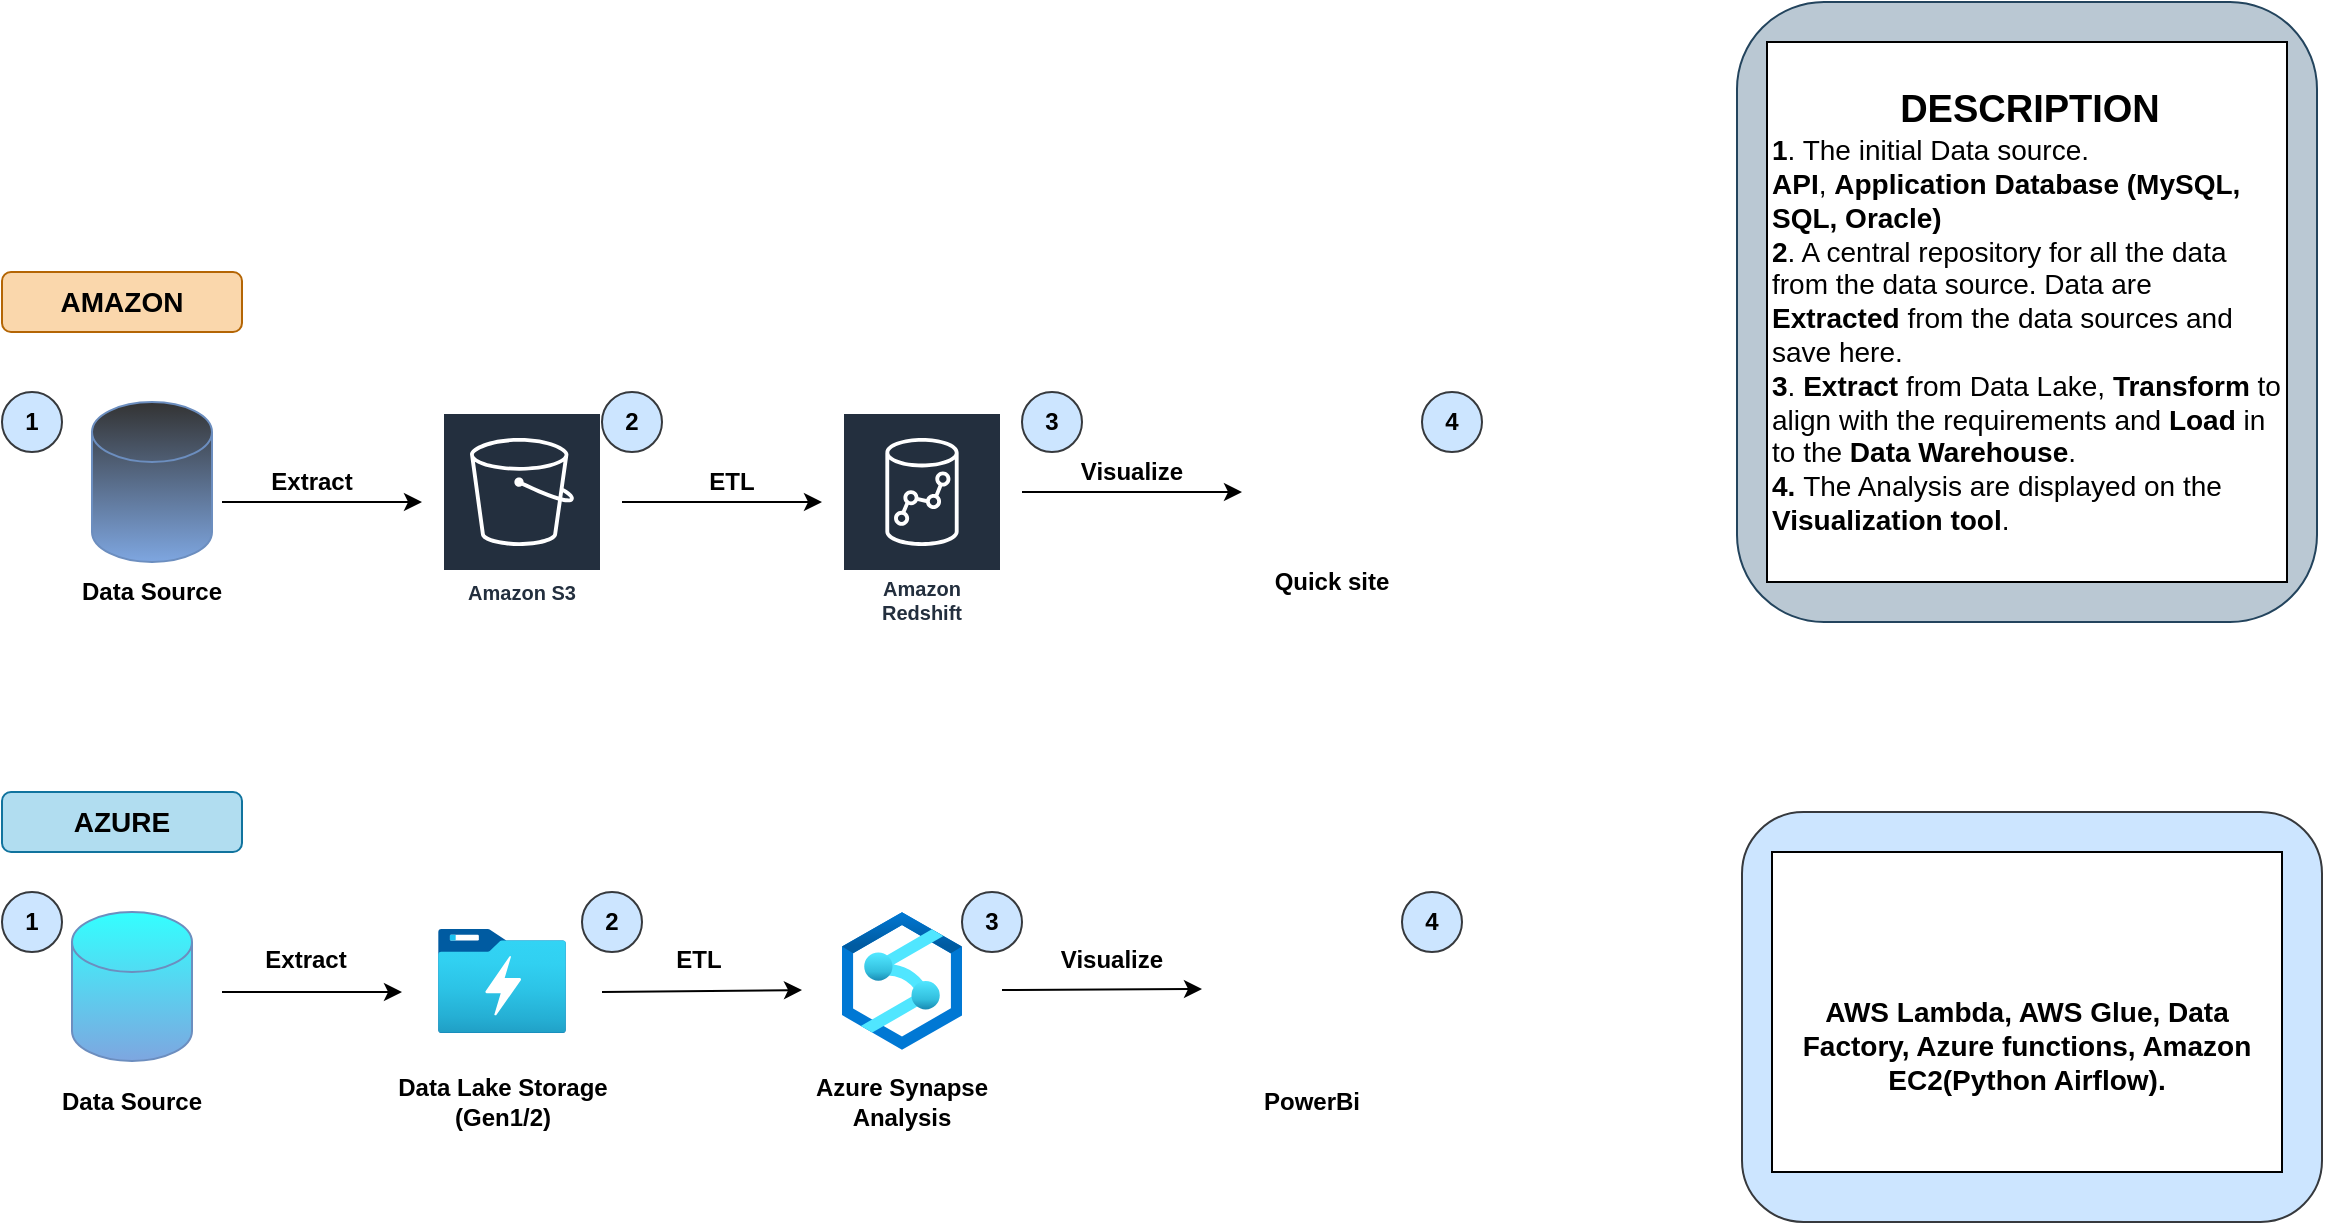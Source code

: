 <mxfile version="20.0.4" type="device"><diagram id="AHgBa52OuMjQc0CV04QL" name="Page-1"><mxGraphModel dx="1550" dy="830" grid="0" gridSize="10" guides="1" tooltips="1" connect="1" arrows="1" fold="1" page="1" pageScale="1" pageWidth="1654" pageHeight="1169" math="0" shadow="0"><root><mxCell id="0"/><mxCell id="1" parent="0"/><mxCell id="3dGUQJqNjWlsFNZAJB-D-3" value="" style="shape=cylinder3;whiteSpace=wrap;html=1;boundedLbl=1;backgroundOutline=1;size=15;fillColor=#333333;strokeColor=#6c8ebf;gradientColor=#7ea6e0;" vertex="1" parent="1"><mxGeometry x="325" y="445" width="60" height="80" as="geometry"/></mxCell><mxCell id="3dGUQJqNjWlsFNZAJB-D-4" value="&lt;b&gt;Data Source&lt;/b&gt;" style="text;html=1;strokeColor=none;fillColor=none;align=center;verticalAlign=middle;whiteSpace=wrap;rounded=0;" vertex="1" parent="1"><mxGeometry x="310" y="525" width="90" height="30" as="geometry"/></mxCell><mxCell id="3dGUQJqNjWlsFNZAJB-D-5" value="Amazon Redshift" style="sketch=0;outlineConnect=0;fontColor=#232F3E;gradientColor=none;strokeColor=#ffffff;fillColor=#232F3E;dashed=0;verticalLabelPosition=middle;verticalAlign=bottom;align=center;html=1;whiteSpace=wrap;fontSize=10;fontStyle=1;spacing=3;shape=mxgraph.aws4.productIcon;prIcon=mxgraph.aws4.redshift;" vertex="1" parent="1"><mxGeometry x="700" y="450" width="80" height="110" as="geometry"/></mxCell><mxCell id="3dGUQJqNjWlsFNZAJB-D-6" value="Amazon S3" style="sketch=0;outlineConnect=0;fontColor=#232F3E;gradientColor=none;strokeColor=#ffffff;fillColor=#232F3E;dashed=0;verticalLabelPosition=middle;verticalAlign=bottom;align=center;html=1;whiteSpace=wrap;fontSize=10;fontStyle=1;spacing=3;shape=mxgraph.aws4.productIcon;prIcon=mxgraph.aws4.s3;" vertex="1" parent="1"><mxGeometry x="500" y="450" width="80" height="100" as="geometry"/></mxCell><mxCell id="3dGUQJqNjWlsFNZAJB-D-7" value="" style="endArrow=classic;html=1;rounded=0;" edge="1" parent="1"><mxGeometry width="50" height="50" relative="1" as="geometry"><mxPoint x="390" y="495" as="sourcePoint"/><mxPoint x="490" y="495" as="targetPoint"/></mxGeometry></mxCell><mxCell id="3dGUQJqNjWlsFNZAJB-D-8" value="&lt;b&gt;Extract&lt;/b&gt;" style="text;html=1;strokeColor=none;fillColor=none;align=center;verticalAlign=middle;whiteSpace=wrap;rounded=0;" vertex="1" parent="1"><mxGeometry x="390" y="470" width="90" height="30" as="geometry"/></mxCell><mxCell id="3dGUQJqNjWlsFNZAJB-D-9" value="&lt;b&gt;ETL&lt;/b&gt;" style="text;html=1;strokeColor=none;fillColor=none;align=center;verticalAlign=middle;whiteSpace=wrap;rounded=0;" vertex="1" parent="1"><mxGeometry x="600" y="475" width="90" height="20" as="geometry"/></mxCell><mxCell id="3dGUQJqNjWlsFNZAJB-D-10" value="" style="endArrow=classic;html=1;rounded=0;entryX=1;entryY=1;entryDx=0;entryDy=0;entryPerimeter=0;" edge="1" parent="1" target="3dGUQJqNjWlsFNZAJB-D-9"><mxGeometry width="50" height="50" relative="1" as="geometry"><mxPoint x="590" y="495" as="sourcePoint"/><mxPoint x="500" y="505" as="targetPoint"/></mxGeometry></mxCell><mxCell id="3dGUQJqNjWlsFNZAJB-D-11" value="" style="rounded=1;whiteSpace=wrap;html=1;fillColor=#bac8d3;strokeColor=#23445d;" vertex="1" parent="1"><mxGeometry x="1147.5" y="245" width="290" height="310" as="geometry"/></mxCell><mxCell id="3dGUQJqNjWlsFNZAJB-D-13" value="&lt;div style=&quot;text-align: center;&quot;&gt;&lt;b style=&quot;background-color: initial;&quot;&gt;&lt;font style=&quot;font-size: 19px;&quot;&gt;DESCRIPTION&lt;/font&gt;&lt;/b&gt;&lt;/div&gt;&lt;font style=&quot;font-size: 14px;&quot;&gt;&lt;b&gt;1&lt;/b&gt;. The initial Data source.&lt;br&gt;&lt;b&gt;API&lt;/b&gt;, &lt;b&gt;Application Database (MySQL, SQL, Oracle)&lt;/b&gt;&lt;br&gt;&lt;b&gt;2&lt;/b&gt;. A central repository for all the data from the data source. Data are &lt;b&gt;Extracted&amp;nbsp;&lt;/b&gt;from the data sources and save here.&lt;br&gt;&lt;b&gt;3&lt;/b&gt;. &lt;b&gt;Extract &lt;/b&gt;from Data Lake, &lt;b&gt;Transform&lt;/b&gt; to align with the requirements and &lt;b&gt;Load &lt;/b&gt;in to the &lt;b&gt;Data Warehouse&lt;/b&gt;.&lt;br&gt;&lt;b&gt;4.&lt;/b&gt;&amp;nbsp;The Analysis are displayed on the &lt;b&gt;Visualization tool&lt;/b&gt;.&lt;br&gt;&lt;/font&gt;" style="rounded=0;whiteSpace=wrap;html=1;align=left;" vertex="1" parent="1"><mxGeometry x="1162.5" y="265" width="260" height="270" as="geometry"/></mxCell><mxCell id="3dGUQJqNjWlsFNZAJB-D-14" value="&lt;b&gt;1&lt;/b&gt;" style="ellipse;whiteSpace=wrap;html=1;aspect=fixed;fillColor=#cce5ff;strokeColor=#36393d;" vertex="1" parent="1"><mxGeometry x="280" y="440" width="30" height="30" as="geometry"/></mxCell><mxCell id="3dGUQJqNjWlsFNZAJB-D-15" value="&lt;b&gt;2&lt;/b&gt;" style="ellipse;whiteSpace=wrap;html=1;aspect=fixed;fillColor=#cce5ff;strokeColor=#36393d;" vertex="1" parent="1"><mxGeometry x="580" y="440" width="30" height="30" as="geometry"/></mxCell><mxCell id="3dGUQJqNjWlsFNZAJB-D-16" value="&lt;b&gt;3&lt;/b&gt;" style="ellipse;whiteSpace=wrap;html=1;aspect=fixed;fillColor=#cce5ff;strokeColor=#36393d;" vertex="1" parent="1"><mxGeometry x="790" y="440" width="30" height="30" as="geometry"/></mxCell><mxCell id="3dGUQJqNjWlsFNZAJB-D-17" value="" style="endArrow=classic;html=1;rounded=0;fontSize=14;" edge="1" parent="1"><mxGeometry width="50" height="50" relative="1" as="geometry"><mxPoint x="790" y="490" as="sourcePoint"/><mxPoint x="900" y="490" as="targetPoint"/></mxGeometry></mxCell><mxCell id="3dGUQJqNjWlsFNZAJB-D-18" value="&lt;b&gt;Visualize&lt;/b&gt;" style="text;html=1;strokeColor=none;fillColor=none;align=center;verticalAlign=middle;whiteSpace=wrap;rounded=0;" vertex="1" parent="1"><mxGeometry x="800" y="470" width="90" height="20" as="geometry"/></mxCell><mxCell id="3dGUQJqNjWlsFNZAJB-D-22" value="" style="shape=image;imageAspect=0;aspect=fixed;verticalLabelPosition=bottom;verticalAlign=top;fontSize=14;fillColor=#333333;image=https://cdn-icons.flaticon.com/png/128/586/premium/586702.png?token=exp=1658238179~hmac=322ef24a2efb4f4db6f3d4ed6ede8b1c;" vertex="1" parent="1"><mxGeometry x="910" y="450" width="68" height="68" as="geometry"/></mxCell><mxCell id="3dGUQJqNjWlsFNZAJB-D-23" value="&lt;b&gt;Quick site&lt;/b&gt;" style="text;html=1;strokeColor=none;fillColor=none;align=center;verticalAlign=middle;whiteSpace=wrap;rounded=0;" vertex="1" parent="1"><mxGeometry x="900" y="520" width="90" height="30" as="geometry"/></mxCell><mxCell id="3dGUQJqNjWlsFNZAJB-D-24" value="&lt;b&gt;4&lt;/b&gt;" style="ellipse;whiteSpace=wrap;html=1;aspect=fixed;fillColor=#cce5ff;strokeColor=#36393d;" vertex="1" parent="1"><mxGeometry x="990" y="440" width="30" height="30" as="geometry"/></mxCell><mxCell id="3dGUQJqNjWlsFNZAJB-D-25" value="" style="aspect=fixed;html=1;points=[];align=center;image;fontSize=12;image=img/lib/azure2/databases/Azure_Synapse_Analytics.svg;fillColor=#333333;" vertex="1" parent="1"><mxGeometry x="700" y="700" width="60" height="69" as="geometry"/></mxCell><mxCell id="3dGUQJqNjWlsFNZAJB-D-26" value="&lt;b&gt;Azure Synapse Analysis&lt;/b&gt;" style="text;html=1;strokeColor=none;fillColor=none;align=center;verticalAlign=middle;whiteSpace=wrap;rounded=0;" vertex="1" parent="1"><mxGeometry x="685" y="780" width="90" height="30" as="geometry"/></mxCell><mxCell id="3dGUQJqNjWlsFNZAJB-D-27" value="" style="aspect=fixed;html=1;points=[];align=center;image;fontSize=12;image=img/lib/azure2/storage/Data_Lake_Storage_Gen1.svg;fillColor=#333333;" vertex="1" parent="1"><mxGeometry x="498" y="708.5" width="64" height="52" as="geometry"/></mxCell><mxCell id="3dGUQJqNjWlsFNZAJB-D-28" value="&lt;b&gt;Data Lake Storage (Gen1/2)&lt;/b&gt;" style="text;html=1;strokeColor=none;fillColor=none;align=center;verticalAlign=middle;whiteSpace=wrap;rounded=0;" vertex="1" parent="1"><mxGeometry x="476.5" y="780" width="107" height="30" as="geometry"/></mxCell><mxCell id="3dGUQJqNjWlsFNZAJB-D-29" value="" style="shape=image;imageAspect=0;aspect=fixed;verticalLabelPosition=bottom;verticalAlign=top;fontSize=14;fillColor=#333333;image=https://cdn-icons.flaticon.com/png/128/586/premium/586702.png?token=exp=1658238179~hmac=322ef24a2efb4f4db6f3d4ed6ede8b1c;" vertex="1" parent="1"><mxGeometry x="901" y="708.5" width="68" height="68" as="geometry"/></mxCell><mxCell id="3dGUQJqNjWlsFNZAJB-D-30" value="&lt;b&gt;PowerBi&lt;/b&gt;" style="text;html=1;strokeColor=none;fillColor=none;align=center;verticalAlign=middle;whiteSpace=wrap;rounded=0;" vertex="1" parent="1"><mxGeometry x="890" y="780" width="90" height="30" as="geometry"/></mxCell><mxCell id="3dGUQJqNjWlsFNZAJB-D-31" value="" style="shape=cylinder3;whiteSpace=wrap;html=1;boundedLbl=1;backgroundOutline=1;size=15;fillColor=#33FFFF;strokeColor=#6c8ebf;gradientColor=#7ea6e0;" vertex="1" parent="1"><mxGeometry x="315" y="700" width="60" height="74.5" as="geometry"/></mxCell><mxCell id="3dGUQJqNjWlsFNZAJB-D-32" value="&lt;b&gt;Data Source&lt;/b&gt;" style="text;html=1;strokeColor=none;fillColor=none;align=center;verticalAlign=middle;whiteSpace=wrap;rounded=0;" vertex="1" parent="1"><mxGeometry x="300" y="780" width="90" height="30" as="geometry"/></mxCell><mxCell id="3dGUQJqNjWlsFNZAJB-D-33" value="&lt;b&gt;1&lt;/b&gt;" style="ellipse;whiteSpace=wrap;html=1;aspect=fixed;fillColor=#cce5ff;strokeColor=#36393d;" vertex="1" parent="1"><mxGeometry x="280" y="690" width="30" height="30" as="geometry"/></mxCell><mxCell id="3dGUQJqNjWlsFNZAJB-D-34" value="&lt;b&gt;3&lt;/b&gt;" style="ellipse;whiteSpace=wrap;html=1;aspect=fixed;fillColor=#cce5ff;strokeColor=#36393d;" vertex="1" parent="1"><mxGeometry x="760" y="690" width="30" height="30" as="geometry"/></mxCell><mxCell id="3dGUQJqNjWlsFNZAJB-D-35" value="&lt;b&gt;2&lt;/b&gt;" style="ellipse;whiteSpace=wrap;html=1;aspect=fixed;fillColor=#cce5ff;strokeColor=#36393d;" vertex="1" parent="1"><mxGeometry x="570" y="690" width="30" height="30" as="geometry"/></mxCell><mxCell id="3dGUQJqNjWlsFNZAJB-D-36" value="&lt;b&gt;4&lt;/b&gt;" style="ellipse;whiteSpace=wrap;html=1;aspect=fixed;fillColor=#cce5ff;strokeColor=#36393d;" vertex="1" parent="1"><mxGeometry x="980" y="690" width="30" height="30" as="geometry"/></mxCell><mxCell id="3dGUQJqNjWlsFNZAJB-D-37" value="&lt;b&gt;Extract&lt;/b&gt;" style="text;html=1;strokeColor=none;fillColor=none;align=center;verticalAlign=middle;whiteSpace=wrap;rounded=0;" vertex="1" parent="1"><mxGeometry x="386.5" y="708.5" width="90" height="30" as="geometry"/></mxCell><mxCell id="3dGUQJqNjWlsFNZAJB-D-38" value="" style="endArrow=classic;html=1;rounded=0;" edge="1" parent="1"><mxGeometry width="50" height="50" relative="1" as="geometry"><mxPoint x="390" y="740" as="sourcePoint"/><mxPoint x="480" y="740" as="targetPoint"/><Array as="points"><mxPoint x="430" y="740"/></Array></mxGeometry></mxCell><mxCell id="3dGUQJqNjWlsFNZAJB-D-39" value="&lt;b&gt;Visualize&lt;/b&gt;" style="text;html=1;strokeColor=none;fillColor=none;align=center;verticalAlign=middle;whiteSpace=wrap;rounded=0;" vertex="1" parent="1"><mxGeometry x="790" y="708.5" width="90" height="30" as="geometry"/></mxCell><mxCell id="3dGUQJqNjWlsFNZAJB-D-40" value="&lt;b&gt;ETL&lt;/b&gt;" style="text;html=1;strokeColor=none;fillColor=none;align=center;verticalAlign=middle;whiteSpace=wrap;rounded=0;" vertex="1" parent="1"><mxGeometry x="600" y="708.5" width="56.5" height="30" as="geometry"/></mxCell><mxCell id="3dGUQJqNjWlsFNZAJB-D-41" value="" style="endArrow=classic;html=1;rounded=0;fontSize=14;" edge="1" parent="1"><mxGeometry width="50" height="50" relative="1" as="geometry"><mxPoint x="580" y="740" as="sourcePoint"/><mxPoint x="680" y="739" as="targetPoint"/></mxGeometry></mxCell><mxCell id="3dGUQJqNjWlsFNZAJB-D-42" value="" style="endArrow=classic;html=1;rounded=0;fontSize=14;entryX=1;entryY=1;entryDx=0;entryDy=0;" edge="1" parent="1" target="3dGUQJqNjWlsFNZAJB-D-39"><mxGeometry width="50" height="50" relative="1" as="geometry"><mxPoint x="780" y="739" as="sourcePoint"/><mxPoint x="690" y="480" as="targetPoint"/></mxGeometry></mxCell><mxCell id="3dGUQJqNjWlsFNZAJB-D-45" value="&lt;b&gt;AZURE&lt;/b&gt;" style="rounded=1;whiteSpace=wrap;html=1;fontSize=14;fillColor=#b1ddf0;strokeColor=#10739e;" vertex="1" parent="1"><mxGeometry x="280" y="640" width="120" height="30" as="geometry"/></mxCell><mxCell id="3dGUQJqNjWlsFNZAJB-D-46" value="&lt;b&gt;AMAZON&lt;/b&gt;" style="rounded=1;whiteSpace=wrap;html=1;fontSize=14;fillColor=#fad7ac;strokeColor=#b46504;" vertex="1" parent="1"><mxGeometry x="280" y="380" width="120" height="30" as="geometry"/></mxCell><mxCell id="3dGUQJqNjWlsFNZAJB-D-49" value="" style="rounded=1;whiteSpace=wrap;html=1;fillColor=#cce5ff;strokeColor=#36393d;" vertex="1" parent="1"><mxGeometry x="1150" y="650" width="290" height="205" as="geometry"/></mxCell><mxCell id="3dGUQJqNjWlsFNZAJB-D-50" value="&lt;div style=&quot;&quot;&gt;&lt;/div&gt;&lt;font style=&quot;font-size: 14px;&quot;&gt;&lt;br&gt;&lt;b&gt;&lt;br&gt;&lt;br&gt;&lt;br&gt;AWS Lambda, AWS Glue, Data Factory, Azure functions, Amazon EC2(Python Airflow).&lt;/b&gt;&lt;br&gt;&lt;br&gt;&lt;br&gt;&lt;/font&gt;" style="rounded=0;whiteSpace=wrap;html=1;align=center;" vertex="1" parent="1"><mxGeometry x="1165" y="670" width="255" height="160" as="geometry"/></mxCell><mxCell id="3dGUQJqNjWlsFNZAJB-D-52" value="" style="shape=image;imageAspect=0;aspect=fixed;verticalLabelPosition=bottom;verticalAlign=top;fontSize=19;fillColor=#33FFFF;image=https://encrypted-tbn0.gstatic.com/images?q=tbn:ANd9GcSk9F7TBLSP6kzMNH-uEtn91dzx0Ev0pOvYCQPfLeFdhcuCHtLYoILc1AcNsNNQ_pULOP0&amp;usqp=CAU;" vertex="1" parent="1"><mxGeometry x="1271.25" y="683.75" width="42.5" height="42.5" as="geometry"/></mxCell></root></mxGraphModel></diagram></mxfile>
